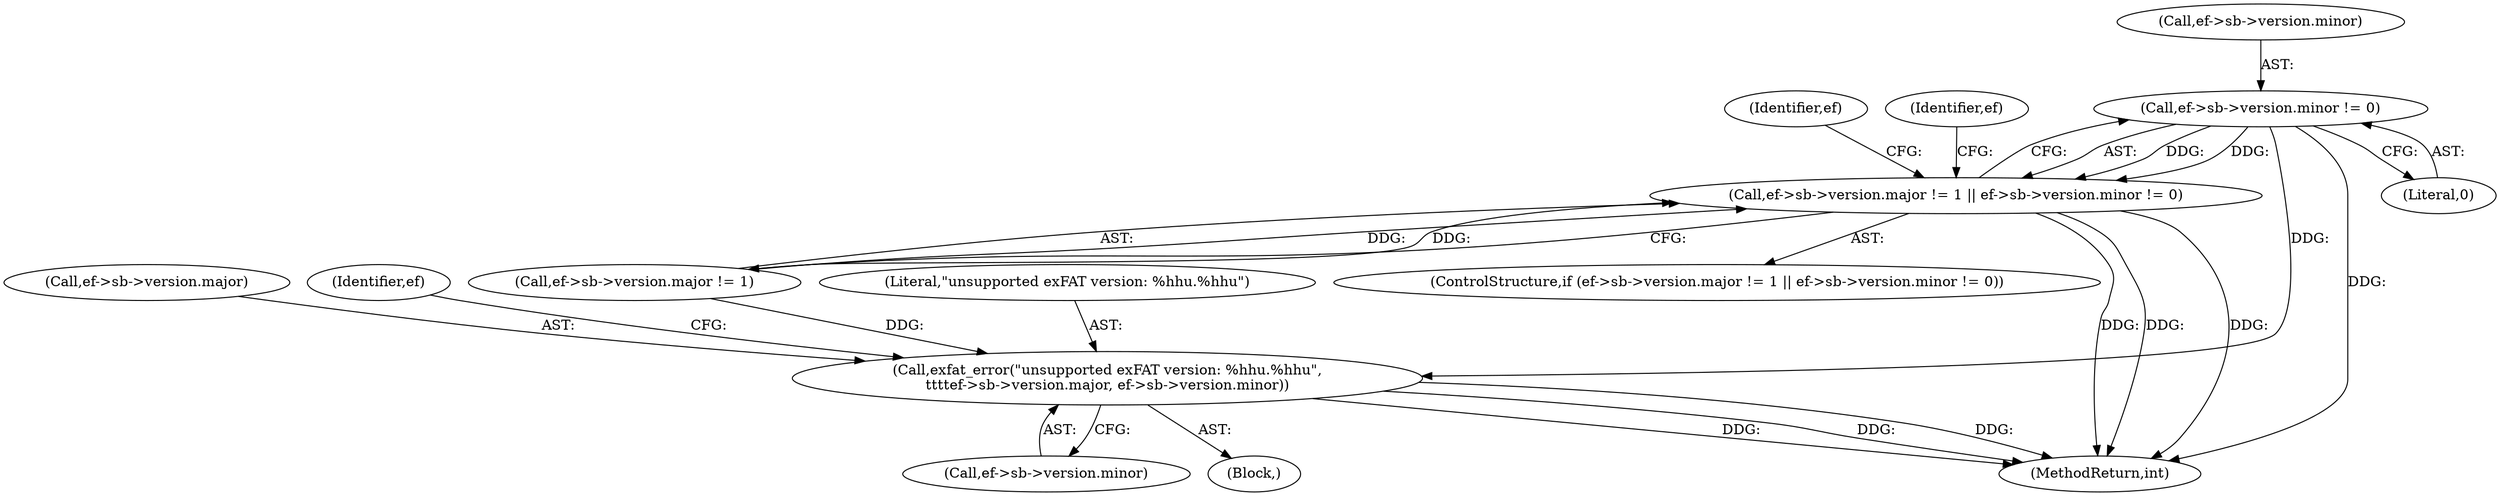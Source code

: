 digraph "0_exfat_2e86ae5f81da11f11673d0546efb525af02b7786@pointer" {
"1000343" [label="(Call,ef->sb->version.minor != 0)"];
"1000333" [label="(Call,ef->sb->version.major != 1 || ef->sb->version.minor != 0)"];
"1000361" [label="(Call,exfat_error(\"unsupported exFAT version: %hhu.%hhu\",\n\t\t\t\tef->sb->version.major, ef->sb->version.minor))"];
"1000370" [label="(Call,ef->sb->version.minor)"];
"1000352" [label="(Block,)"];
"1000388" [label="(Identifier,ef)"];
"1000361" [label="(Call,exfat_error(\"unsupported exFAT version: %hhu.%hhu\",\n\t\t\t\tef->sb->version.major, ef->sb->version.minor))"];
"1000686" [label="(MethodReturn,int)"];
"1000363" [label="(Call,ef->sb->version.major)"];
"1000351" [label="(Literal,0)"];
"1000343" [label="(Call,ef->sb->version.minor != 0)"];
"1000333" [label="(Call,ef->sb->version.major != 1 || ef->sb->version.minor != 0)"];
"1000332" [label="(ControlStructure,if (ef->sb->version.major != 1 || ef->sb->version.minor != 0))"];
"1000379" [label="(Identifier,ef)"];
"1000334" [label="(Call,ef->sb->version.major != 1)"];
"1000344" [label="(Call,ef->sb->version.minor)"];
"1000355" [label="(Identifier,ef)"];
"1000362" [label="(Literal,\"unsupported exFAT version: %hhu.%hhu\")"];
"1000343" -> "1000333"  [label="AST: "];
"1000343" -> "1000351"  [label="CFG: "];
"1000344" -> "1000343"  [label="AST: "];
"1000351" -> "1000343"  [label="AST: "];
"1000333" -> "1000343"  [label="CFG: "];
"1000343" -> "1000686"  [label="DDG: "];
"1000343" -> "1000333"  [label="DDG: "];
"1000343" -> "1000333"  [label="DDG: "];
"1000343" -> "1000361"  [label="DDG: "];
"1000333" -> "1000332"  [label="AST: "];
"1000333" -> "1000334"  [label="CFG: "];
"1000334" -> "1000333"  [label="AST: "];
"1000355" -> "1000333"  [label="CFG: "];
"1000388" -> "1000333"  [label="CFG: "];
"1000333" -> "1000686"  [label="DDG: "];
"1000333" -> "1000686"  [label="DDG: "];
"1000333" -> "1000686"  [label="DDG: "];
"1000334" -> "1000333"  [label="DDG: "];
"1000334" -> "1000333"  [label="DDG: "];
"1000361" -> "1000352"  [label="AST: "];
"1000361" -> "1000370"  [label="CFG: "];
"1000362" -> "1000361"  [label="AST: "];
"1000363" -> "1000361"  [label="AST: "];
"1000370" -> "1000361"  [label="AST: "];
"1000379" -> "1000361"  [label="CFG: "];
"1000361" -> "1000686"  [label="DDG: "];
"1000361" -> "1000686"  [label="DDG: "];
"1000361" -> "1000686"  [label="DDG: "];
"1000334" -> "1000361"  [label="DDG: "];
}
